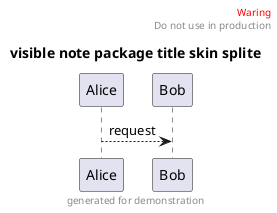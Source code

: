 @startuml

title visible note package title skin splite
Alice --> Bob : request
right header
<font color=red>Waring</font>
Do not use in production
endheader
center footer generated for demonstration




@enduml